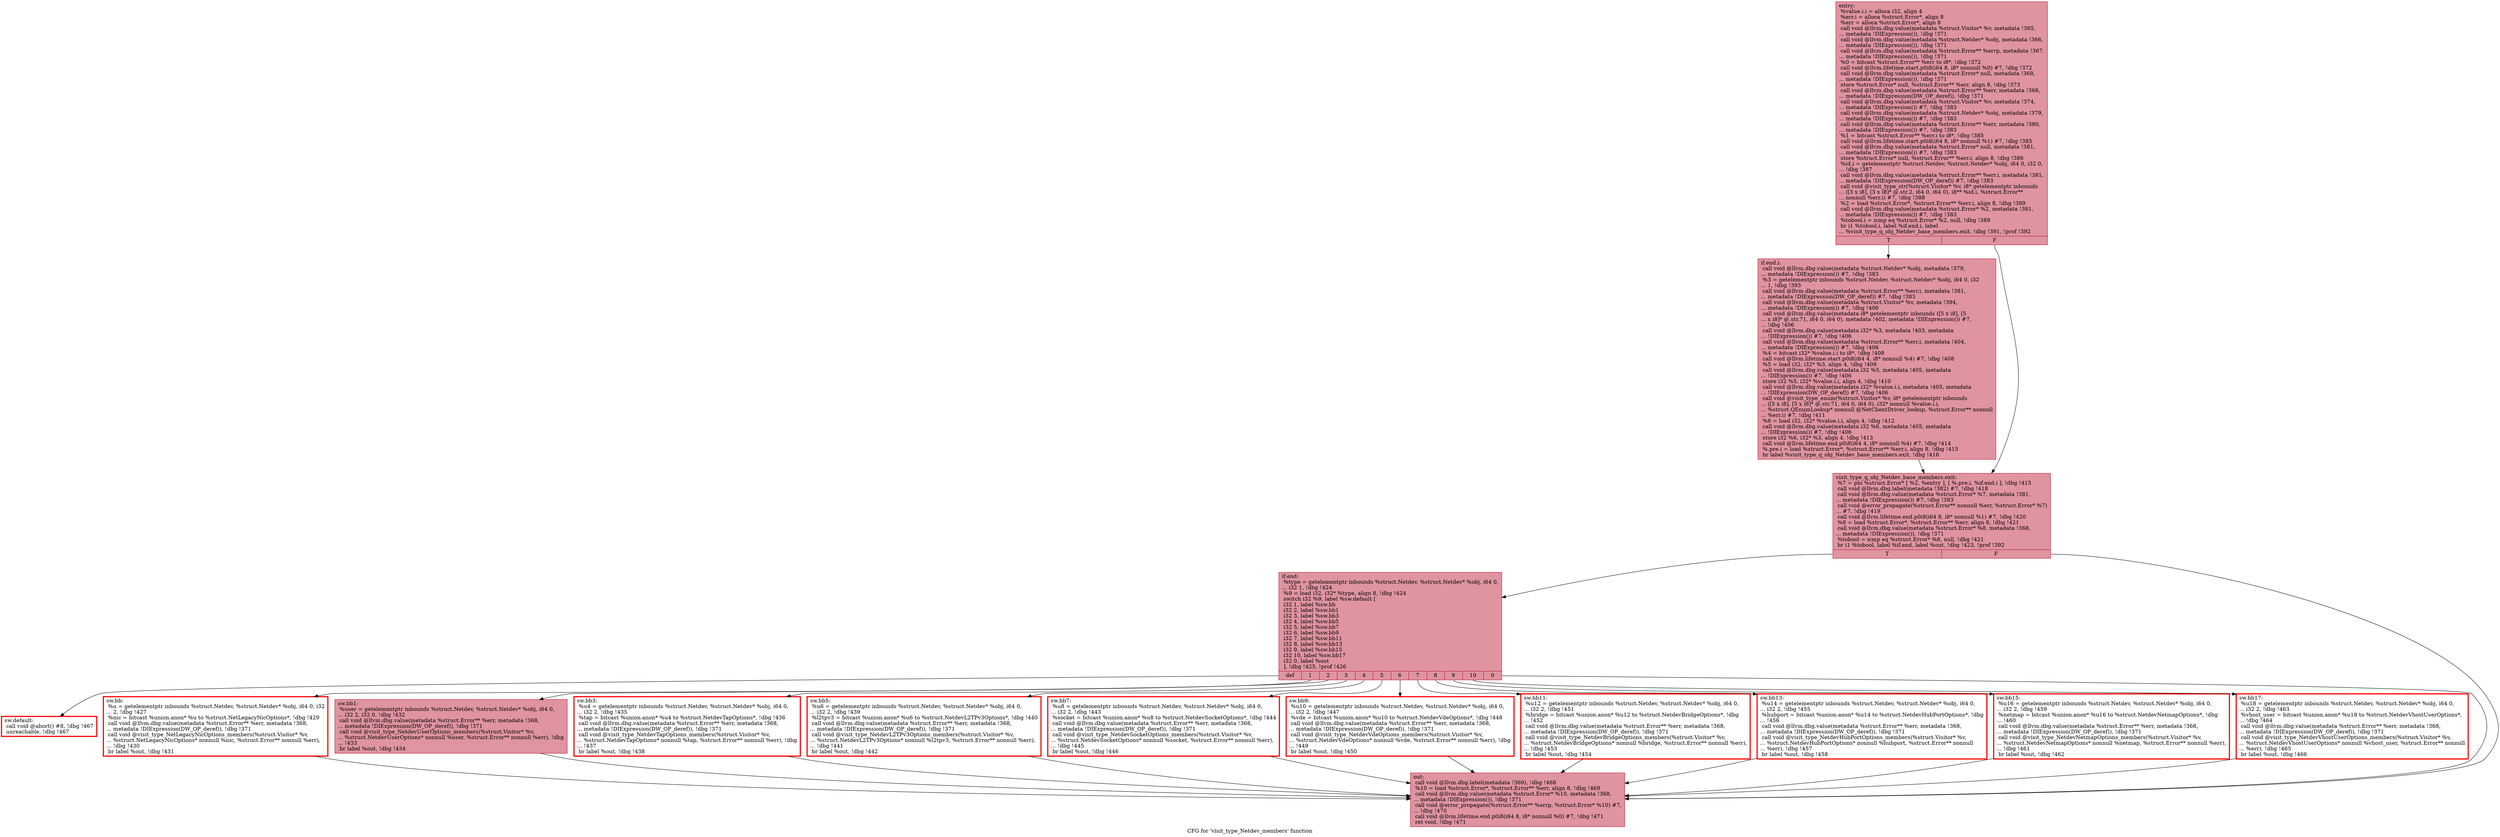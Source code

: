 digraph "CFG for 'visit_type_Netdev_members' function" {
	label="CFG for 'visit_type_Netdev_members' function";

	Node0x5576041f3e20 [shape=record,color="#b70d28ff", style=filled, fillcolor="#b70d2870",label="{entry:\l  %value.i.i = alloca i32, align 4\l  %err.i = alloca %struct.Error*, align 8\l  %err = alloca %struct.Error*, align 8\l  call void @llvm.dbg.value(metadata %struct.Visitor* %v, metadata !365,\l... metadata !DIExpression()), !dbg !371\l  call void @llvm.dbg.value(metadata %struct.Netdev* %obj, metadata !366,\l... metadata !DIExpression()), !dbg !371\l  call void @llvm.dbg.value(metadata %struct.Error** %errp, metadata !367,\l... metadata !DIExpression()), !dbg !371\l  %0 = bitcast %struct.Error** %err to i8*, !dbg !372\l  call void @llvm.lifetime.start.p0i8(i64 8, i8* nonnull %0) #7, !dbg !372\l  call void @llvm.dbg.value(metadata %struct.Error* null, metadata !368,\l... metadata !DIExpression()), !dbg !371\l  store %struct.Error* null, %struct.Error** %err, align 8, !dbg !373\l  call void @llvm.dbg.value(metadata %struct.Error** %err, metadata !368,\l... metadata !DIExpression(DW_OP_deref)), !dbg !371\l  call void @llvm.dbg.value(metadata %struct.Visitor* %v, metadata !374,\l... metadata !DIExpression()) #7, !dbg !383\l  call void @llvm.dbg.value(metadata %struct.Netdev* %obj, metadata !379,\l... metadata !DIExpression()) #7, !dbg !383\l  call void @llvm.dbg.value(metadata %struct.Error** %err, metadata !380,\l... metadata !DIExpression()) #7, !dbg !383\l  %1 = bitcast %struct.Error** %err.i to i8*, !dbg !385\l  call void @llvm.lifetime.start.p0i8(i64 8, i8* nonnull %1) #7, !dbg !385\l  call void @llvm.dbg.value(metadata %struct.Error* null, metadata !381,\l... metadata !DIExpression()) #7, !dbg !383\l  store %struct.Error* null, %struct.Error** %err.i, align 8, !dbg !386\l  %id.i = getelementptr %struct.Netdev, %struct.Netdev* %obj, i64 0, i32 0,\l... !dbg !387\l  call void @llvm.dbg.value(metadata %struct.Error** %err.i, metadata !381,\l... metadata !DIExpression(DW_OP_deref)) #7, !dbg !383\l  call void @visit_type_str(%struct.Visitor* %v, i8* getelementptr inbounds\l... ([3 x i8], [3 x i8]* @.str.2, i64 0, i64 0), i8** %id.i, %struct.Error**\l... nonnull %err.i) #7, !dbg !388\l  %2 = load %struct.Error*, %struct.Error** %err.i, align 8, !dbg !389\l  call void @llvm.dbg.value(metadata %struct.Error* %2, metadata !381,\l... metadata !DIExpression()) #7, !dbg !383\l  %tobool.i = icmp eq %struct.Error* %2, null, !dbg !389\l  br i1 %tobool.i, label %if.end.i, label\l... %visit_type_q_obj_Netdev_base_members.exit, !dbg !391, !prof !392\l|{<s0>T|<s1>F}}"];
	Node0x5576041f3e20:s0 -> Node0x5576042922a0;
	Node0x5576041f3e20:s1 -> Node0x55760449fc20;
	Node0x5576042922a0 [shape=record,color="#b70d28ff", style=filled, fillcolor="#b70d2870",label="{if.end.i:                                         \l  call void @llvm.dbg.value(metadata %struct.Netdev* %obj, metadata !379,\l... metadata !DIExpression()) #7, !dbg !383\l  %3 = getelementptr inbounds %struct.Netdev, %struct.Netdev* %obj, i64 0, i32\l... 1, !dbg !393\l  call void @llvm.dbg.value(metadata %struct.Error** %err.i, metadata !381,\l... metadata !DIExpression(DW_OP_deref)) #7, !dbg !383\l  call void @llvm.dbg.value(metadata %struct.Visitor* %v, metadata !394,\l... metadata !DIExpression()) #7, !dbg !406\l  call void @llvm.dbg.value(metadata i8* getelementptr inbounds ([5 x i8], [5\l... x i8]* @.str.71, i64 0, i64 0), metadata !402, metadata !DIExpression()) #7,\l... !dbg !406\l  call void @llvm.dbg.value(metadata i32* %3, metadata !403, metadata\l... !DIExpression()) #7, !dbg !406\l  call void @llvm.dbg.value(metadata %struct.Error** %err.i, metadata !404,\l... metadata !DIExpression()) #7, !dbg !406\l  %4 = bitcast i32* %value.i.i to i8*, !dbg !408\l  call void @llvm.lifetime.start.p0i8(i64 4, i8* nonnull %4) #7, !dbg !408\l  %5 = load i32, i32* %3, align 4, !dbg !409\l  call void @llvm.dbg.value(metadata i32 %5, metadata !405, metadata\l... !DIExpression()) #7, !dbg !406\l  store i32 %5, i32* %value.i.i, align 4, !dbg !410\l  call void @llvm.dbg.value(metadata i32* %value.i.i, metadata !405, metadata\l... !DIExpression(DW_OP_deref)) #7, !dbg !406\l  call void @visit_type_enum(%struct.Visitor* %v, i8* getelementptr inbounds\l... ([5 x i8], [5 x i8]* @.str.71, i64 0, i64 0), i32* nonnull %value.i.i,\l... %struct.QEnumLookup* nonnull @NetClientDriver_lookup, %struct.Error** nonnull\l... %err.i) #7, !dbg !411\l  %6 = load i32, i32* %value.i.i, align 4, !dbg !412\l  call void @llvm.dbg.value(metadata i32 %6, metadata !405, metadata\l... !DIExpression()) #7, !dbg !406\l  store i32 %6, i32* %3, align 4, !dbg !413\l  call void @llvm.lifetime.end.p0i8(i64 4, i8* nonnull %4) #7, !dbg !414\l  %.pre.i = load %struct.Error*, %struct.Error** %err.i, align 8, !dbg !415\l  br label %visit_type_q_obj_Netdev_base_members.exit, !dbg !416\l}"];
	Node0x5576042922a0 -> Node0x55760449fc20;
	Node0x55760449fc20 [shape=record,color="#b70d28ff", style=filled, fillcolor="#b70d2870",label="{visit_type_q_obj_Netdev_base_members.exit:        \l  %7 = phi %struct.Error* [ %2, %entry ], [ %.pre.i, %if.end.i ], !dbg !415\l  call void @llvm.dbg.label(metadata !382) #7, !dbg !418\l  call void @llvm.dbg.value(metadata %struct.Error* %7, metadata !381,\l... metadata !DIExpression()) #7, !dbg !383\l  call void @error_propagate(%struct.Error** nonnull %err, %struct.Error* %7)\l... #7, !dbg !419\l  call void @llvm.lifetime.end.p0i8(i64 8, i8* nonnull %1) #7, !dbg !420\l  %8 = load %struct.Error*, %struct.Error** %err, align 8, !dbg !421\l  call void @llvm.dbg.value(metadata %struct.Error* %8, metadata !368,\l... metadata !DIExpression()), !dbg !371\l  %tobool = icmp eq %struct.Error* %8, null, !dbg !421\l  br i1 %tobool, label %if.end, label %out, !dbg !423, !prof !392\l|{<s0>T|<s1>F}}"];
	Node0x55760449fc20:s0 -> Node0x55760428d190;
	Node0x55760449fc20:s1 -> Node0x55760428d350;
	Node0x55760428d190 [shape=record,color="#b70d28ff", style=filled, fillcolor="#b70d2870",label="{if.end:                                           \l  %type = getelementptr inbounds %struct.Netdev, %struct.Netdev* %obj, i64 0,\l... i32 1, !dbg !424\l  %9 = load i32, i32* %type, align 8, !dbg !424\l  switch i32 %9, label %sw.default [\l    i32 1, label %sw.bb\l    i32 2, label %sw.bb1\l    i32 3, label %sw.bb3\l    i32 4, label %sw.bb5\l    i32 5, label %sw.bb7\l    i32 6, label %sw.bb9\l    i32 7, label %sw.bb11\l    i32 8, label %sw.bb13\l    i32 9, label %sw.bb15\l    i32 10, label %sw.bb17\l    i32 0, label %out\l  ], !dbg !425, !prof !426\l|{<s0>def|<s1>1|<s2>2|<s3>3|<s4>4|<s5>5|<s6>6|<s7>7|<s8>8|<s9>9|<s10>10|<s11>0}}"];
	Node0x55760428d190:s0 -> Node0x55760428ea90;
	Node0x55760428d190:s1 -> Node0x55760428eea0;
	Node0x55760428d190:s2 -> Node0x55760428f380;
	Node0x55760428d190:s3 -> Node0x55760428f940;
	Node0x55760428d190:s4 -> Node0x55760428ff00;
	Node0x55760428d190:s5 -> Node0x557604290670;
	Node0x55760428d190:s6 -> Node0x557604290c00;
	Node0x55760428d190:s7 -> Node0x5576042911c0;
	Node0x55760428d190:s8 -> Node0x557604291780;
	Node0x55760428d190:s9 -> Node0x55760433cec0;
	Node0x55760428d190:s10 -> Node0x55760433d480;
	Node0x55760428d190:s11 -> Node0x55760428d350;
	Node0x55760428eea0 [shape=record,penwidth=3.0, color="red",label="{sw.bb:                                            \l  %u = getelementptr inbounds %struct.Netdev, %struct.Netdev* %obj, i64 0, i32\l... 2, !dbg !427\l  %nic = bitcast %union.anon* %u to %struct.NetLegacyNicOptions*, !dbg !429\l  call void @llvm.dbg.value(metadata %struct.Error** %err, metadata !368,\l... metadata !DIExpression(DW_OP_deref)), !dbg !371\l  call void @visit_type_NetLegacyNicOptions_members(%struct.Visitor* %v,\l... %struct.NetLegacyNicOptions* nonnull %nic, %struct.Error** nonnull %err),\l... !dbg !430\l  br label %out, !dbg !431\l}"];
	Node0x55760428eea0 -> Node0x55760428d350;
	Node0x55760428f380 [shape=record,color="#b70d28ff", style=filled, fillcolor="#b70d2870",label="{sw.bb1:                                           \l  %user = getelementptr inbounds %struct.Netdev, %struct.Netdev* %obj, i64 0,\l... i32 2, i32 0, !dbg !432\l  call void @llvm.dbg.value(metadata %struct.Error** %err, metadata !368,\l... metadata !DIExpression(DW_OP_deref)), !dbg !371\l  call void @visit_type_NetdevUserOptions_members(%struct.Visitor* %v,\l... %struct.NetdevUserOptions* nonnull %user, %struct.Error** nonnull %err), !dbg\l... !433\l  br label %out, !dbg !434\l}"];
	Node0x55760428f380 -> Node0x55760428d350;
	Node0x55760428f940 [shape=record,penwidth=3.0, color="red",label="{sw.bb3:                                           \l  %u4 = getelementptr inbounds %struct.Netdev, %struct.Netdev* %obj, i64 0,\l... i32 2, !dbg !435\l  %tap = bitcast %union.anon* %u4 to %struct.NetdevTapOptions*, !dbg !436\l  call void @llvm.dbg.value(metadata %struct.Error** %err, metadata !368,\l... metadata !DIExpression(DW_OP_deref)), !dbg !371\l  call void @visit_type_NetdevTapOptions_members(%struct.Visitor* %v,\l... %struct.NetdevTapOptions* nonnull %tap, %struct.Error** nonnull %err), !dbg\l... !437\l  br label %out, !dbg !438\l}"];
	Node0x55760428f940 -> Node0x55760428d350;
	Node0x55760428ff00 [shape=record,penwidth=3.0, color="red",label="{sw.bb5:                                           \l  %u6 = getelementptr inbounds %struct.Netdev, %struct.Netdev* %obj, i64 0,\l... i32 2, !dbg !439\l  %l2tpv3 = bitcast %union.anon* %u6 to %struct.NetdevL2TPv3Options*, !dbg !440\l  call void @llvm.dbg.value(metadata %struct.Error** %err, metadata !368,\l... metadata !DIExpression(DW_OP_deref)), !dbg !371\l  call void @visit_type_NetdevL2TPv3Options_members(%struct.Visitor* %v,\l... %struct.NetdevL2TPv3Options* nonnull %l2tpv3, %struct.Error** nonnull %err),\l... !dbg !441\l  br label %out, !dbg !442\l}"];
	Node0x55760428ff00 -> Node0x55760428d350;
	Node0x557604290670 [shape=record,penwidth=3.0, color="red",label="{sw.bb7:                                           \l  %u8 = getelementptr inbounds %struct.Netdev, %struct.Netdev* %obj, i64 0,\l... i32 2, !dbg !443\l  %socket = bitcast %union.anon* %u8 to %struct.NetdevSocketOptions*, !dbg !444\l  call void @llvm.dbg.value(metadata %struct.Error** %err, metadata !368,\l... metadata !DIExpression(DW_OP_deref)), !dbg !371\l  call void @visit_type_NetdevSocketOptions_members(%struct.Visitor* %v,\l... %struct.NetdevSocketOptions* nonnull %socket, %struct.Error** nonnull %err),\l... !dbg !445\l  br label %out, !dbg !446\l}"];
	Node0x557604290670 -> Node0x55760428d350;
	Node0x557604290c00 [shape=record,penwidth=3.0, color="red",label="{sw.bb9:                                           \l  %u10 = getelementptr inbounds %struct.Netdev, %struct.Netdev* %obj, i64 0,\l... i32 2, !dbg !447\l  %vde = bitcast %union.anon* %u10 to %struct.NetdevVdeOptions*, !dbg !448\l  call void @llvm.dbg.value(metadata %struct.Error** %err, metadata !368,\l... metadata !DIExpression(DW_OP_deref)), !dbg !371\l  call void @visit_type_NetdevVdeOptions_members(%struct.Visitor* %v,\l... %struct.NetdevVdeOptions* nonnull %vde, %struct.Error** nonnull %err), !dbg\l... !449\l  br label %out, !dbg !450\l}"];
	Node0x557604290c00 -> Node0x55760428d350;
	Node0x5576042911c0 [shape=record,penwidth=3.0, color="red",label="{sw.bb11:                                          \l  %u12 = getelementptr inbounds %struct.Netdev, %struct.Netdev* %obj, i64 0,\l... i32 2, !dbg !451\l  %bridge = bitcast %union.anon* %u12 to %struct.NetdevBridgeOptions*, !dbg\l... !452\l  call void @llvm.dbg.value(metadata %struct.Error** %err, metadata !368,\l... metadata !DIExpression(DW_OP_deref)), !dbg !371\l  call void @visit_type_NetdevBridgeOptions_members(%struct.Visitor* %v,\l... %struct.NetdevBridgeOptions* nonnull %bridge, %struct.Error** nonnull %err),\l... !dbg !453\l  br label %out, !dbg !454\l}"];
	Node0x5576042911c0 -> Node0x55760428d350;
	Node0x557604291780 [shape=record,penwidth=3.0, color="red",label="{sw.bb13:                                          \l  %u14 = getelementptr inbounds %struct.Netdev, %struct.Netdev* %obj, i64 0,\l... i32 2, !dbg !455\l  %hubport = bitcast %union.anon* %u14 to %struct.NetdevHubPortOptions*, !dbg\l... !456\l  call void @llvm.dbg.value(metadata %struct.Error** %err, metadata !368,\l... metadata !DIExpression(DW_OP_deref)), !dbg !371\l  call void @visit_type_NetdevHubPortOptions_members(%struct.Visitor* %v,\l... %struct.NetdevHubPortOptions* nonnull %hubport, %struct.Error** nonnull\l... %err), !dbg !457\l  br label %out, !dbg !458\l}"];
	Node0x557604291780 -> Node0x55760428d350;
	Node0x55760433cec0 [shape=record,penwidth=3.0, color="red",label="{sw.bb15:                                          \l  %u16 = getelementptr inbounds %struct.Netdev, %struct.Netdev* %obj, i64 0,\l... i32 2, !dbg !459\l  %netmap = bitcast %union.anon* %u16 to %struct.NetdevNetmapOptions*, !dbg\l... !460\l  call void @llvm.dbg.value(metadata %struct.Error** %err, metadata !368,\l... metadata !DIExpression(DW_OP_deref)), !dbg !371\l  call void @visit_type_NetdevNetmapOptions_members(%struct.Visitor* %v,\l... %struct.NetdevNetmapOptions* nonnull %netmap, %struct.Error** nonnull %err),\l... !dbg !461\l  br label %out, !dbg !462\l}"];
	Node0x55760433cec0 -> Node0x55760428d350;
	Node0x55760433d480 [shape=record,penwidth=3.0, color="red",label="{sw.bb17:                                          \l  %u18 = getelementptr inbounds %struct.Netdev, %struct.Netdev* %obj, i64 0,\l... i32 2, !dbg !463\l  %vhost_user = bitcast %union.anon* %u18 to %struct.NetdevVhostUserOptions*,\l... !dbg !464\l  call void @llvm.dbg.value(metadata %struct.Error** %err, metadata !368,\l... metadata !DIExpression(DW_OP_deref)), !dbg !371\l  call void @visit_type_NetdevVhostUserOptions_members(%struct.Visitor* %v,\l... %struct.NetdevVhostUserOptions* nonnull %vhost_user, %struct.Error** nonnull\l... %err), !dbg !465\l  br label %out, !dbg !466\l}"];
	Node0x55760433d480 -> Node0x55760428d350;
	Node0x55760428ea90 [shape=record,penwidth=3.0, color="red",label="{sw.default:                                       \l  call void @abort() #8, !dbg !467\l  unreachable, !dbg !467\l}"];
	Node0x55760428d350 [shape=record,color="#b70d28ff", style=filled, fillcolor="#b70d2870",label="{out:                                              \l  call void @llvm.dbg.label(metadata !369), !dbg !468\l  %10 = load %struct.Error*, %struct.Error** %err, align 8, !dbg !469\l  call void @llvm.dbg.value(metadata %struct.Error* %10, metadata !368,\l... metadata !DIExpression()), !dbg !371\l  call void @error_propagate(%struct.Error** %errp, %struct.Error* %10) #7,\l... !dbg !470\l  call void @llvm.lifetime.end.p0i8(i64 8, i8* nonnull %0) #7, !dbg !471\l  ret void, !dbg !471\l}"];
}
